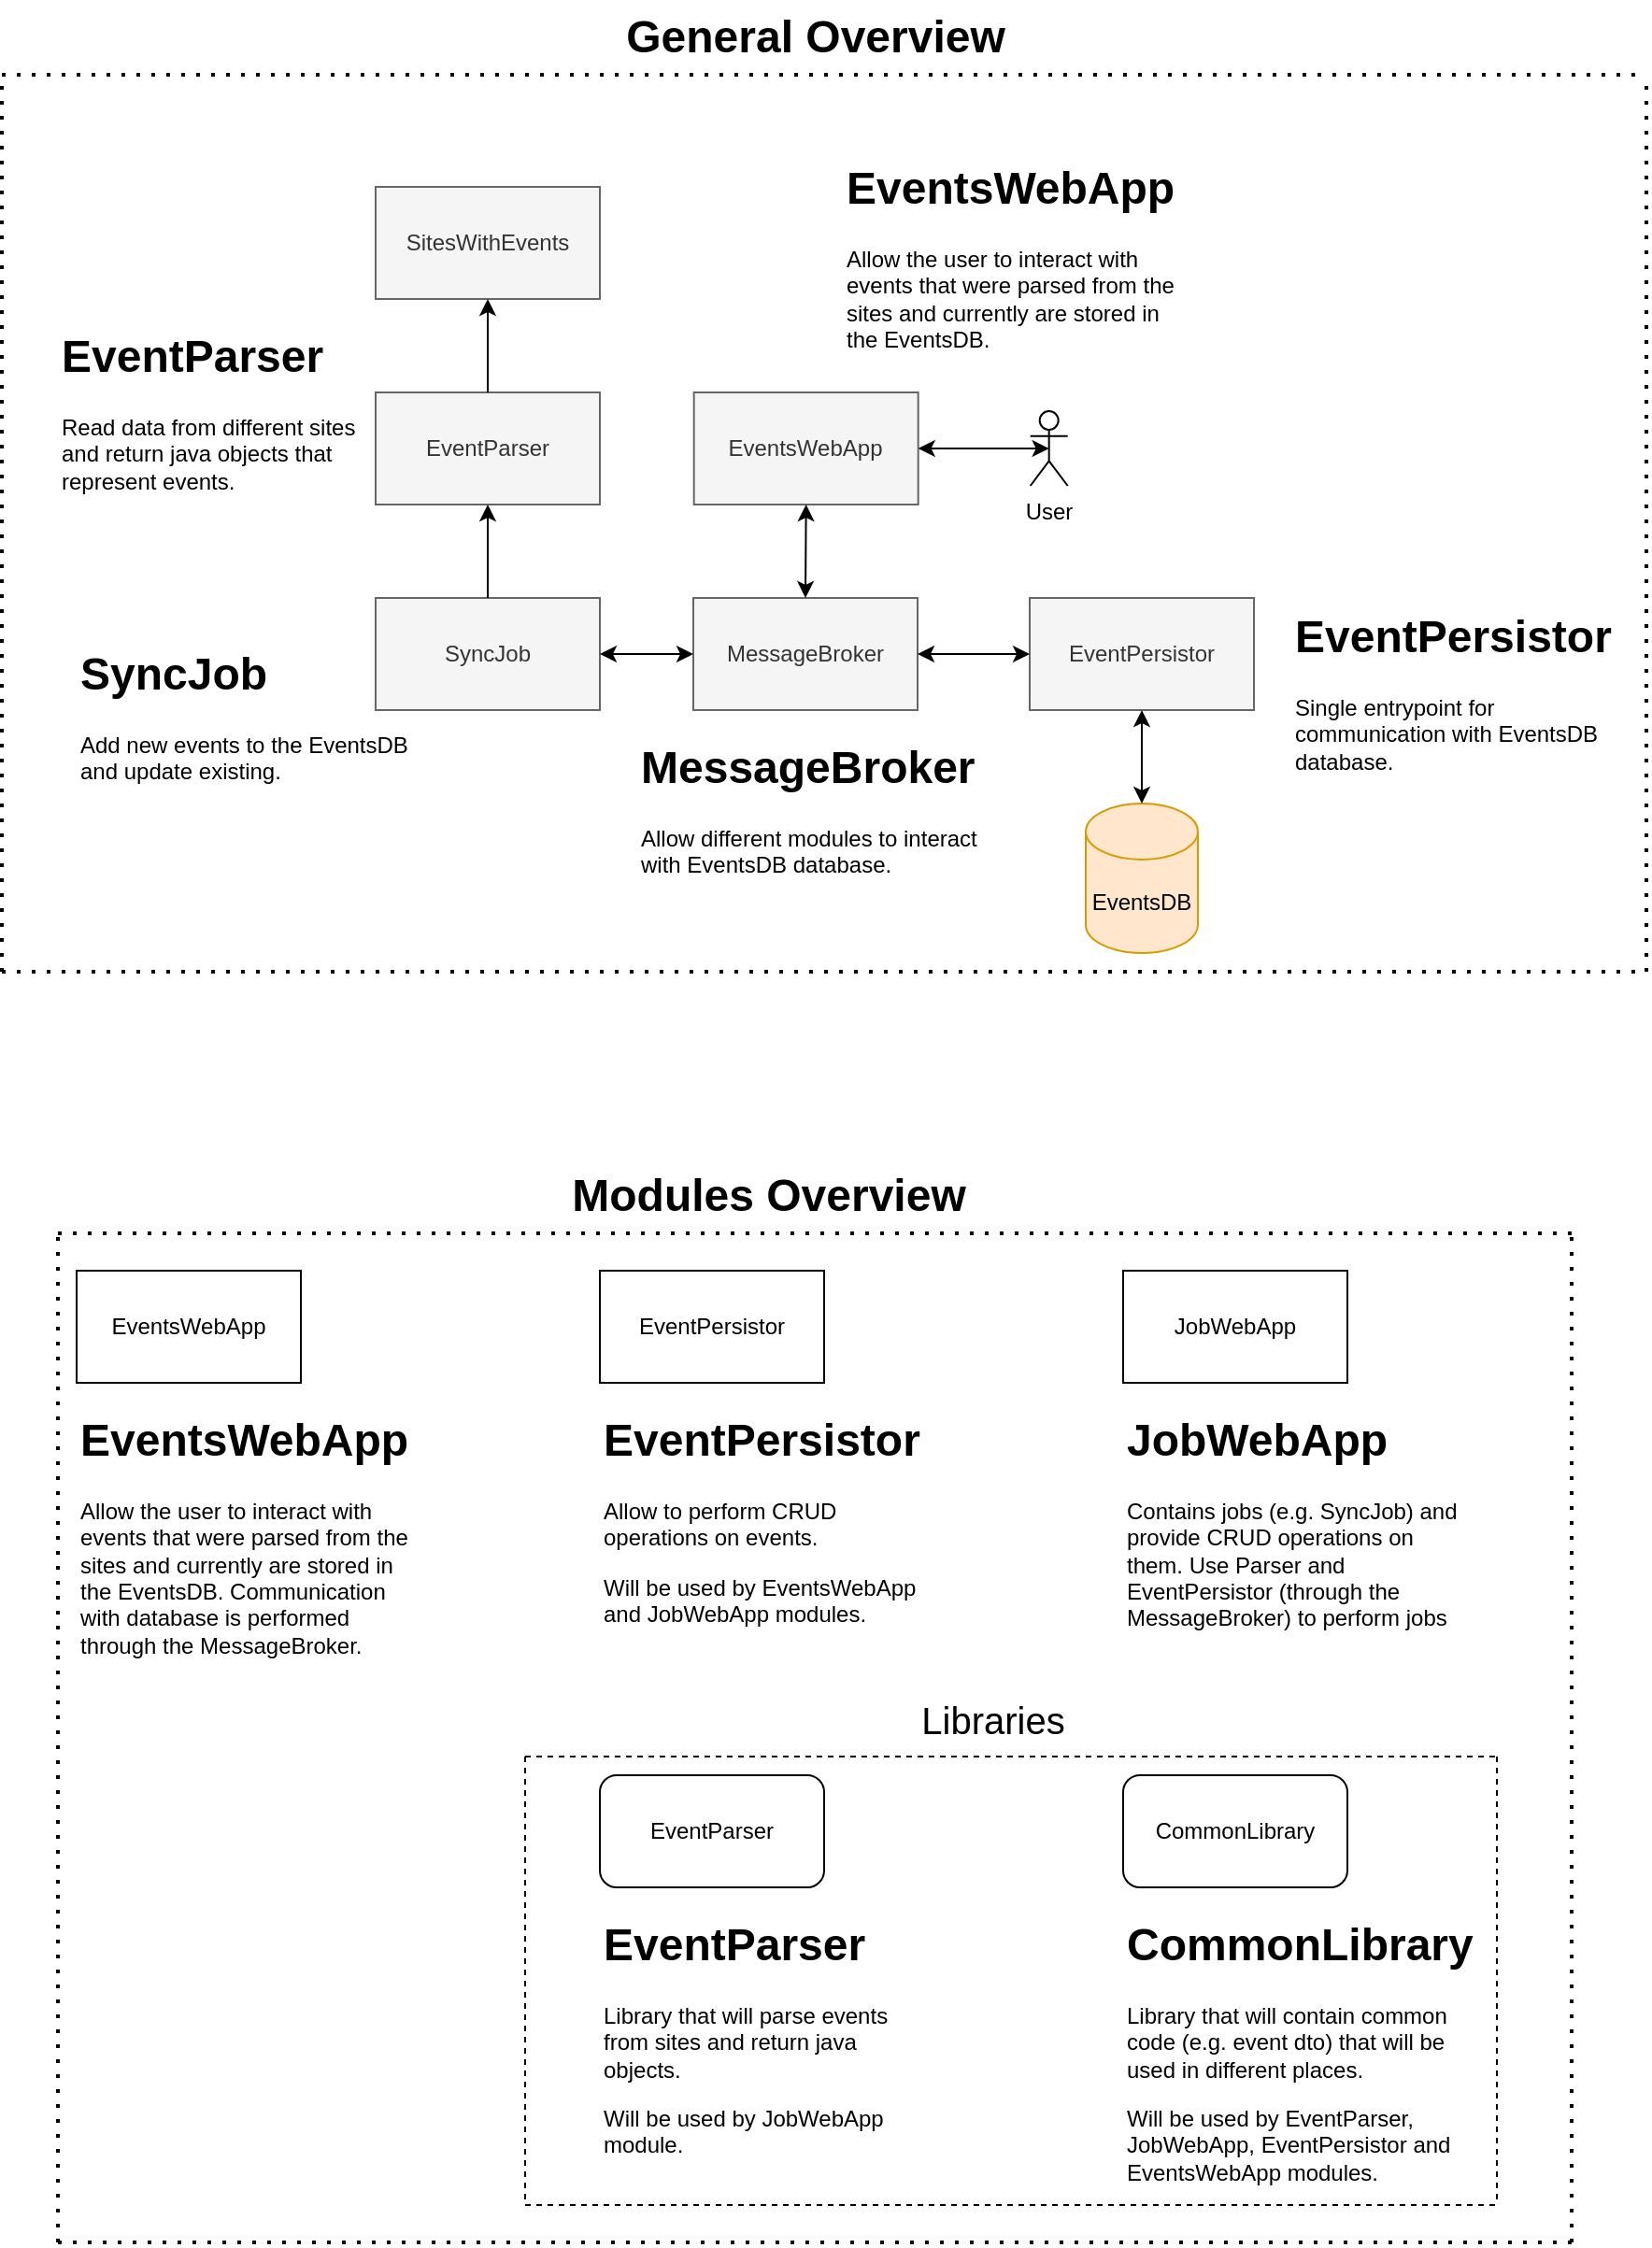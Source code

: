<mxfile version="24.7.17">
  <diagram name="Page-1" id="askcqmGpLFvvpsK-TSI6">
    <mxGraphModel dx="1395" dy="548" grid="1" gridSize="10" guides="1" tooltips="1" connect="1" arrows="1" fold="1" page="0" pageScale="1" pageWidth="850" pageHeight="1100" background="none" math="0" shadow="0">
      <root>
        <mxCell id="0" />
        <mxCell id="1" parent="0" />
        <mxCell id="3Z785U3z34fvLYsswRhT-2" value="EventParser" style="rounded=0;whiteSpace=wrap;html=1;fillColor=#f5f5f5;fontColor=#333333;strokeColor=#666666;" parent="1" vertex="1">
          <mxGeometry x="160" y="210" width="120" height="60" as="geometry" />
        </mxCell>
        <mxCell id="3Z785U3z34fvLYsswRhT-3" value="EventsDB" style="shape=cylinder3;whiteSpace=wrap;html=1;boundedLbl=1;backgroundOutline=1;size=15;fillColor=#ffe6cc;strokeColor=#d79b00;" parent="1" vertex="1">
          <mxGeometry x="540" y="430" width="60" height="80" as="geometry" />
        </mxCell>
        <mxCell id="3Z785U3z34fvLYsswRhT-4" value="MessageBroker" style="rounded=0;whiteSpace=wrap;html=1;fillColor=#f5f5f5;strokeColor=#666666;fontColor=#333333;" parent="1" vertex="1">
          <mxGeometry x="330" y="320" width="120" height="60" as="geometry" />
        </mxCell>
        <mxCell id="3Z785U3z34fvLYsswRhT-7" value="SitesWithEvents" style="rounded=0;whiteSpace=wrap;html=1;fillColor=#f5f5f5;fontColor=#333333;strokeColor=#666666;" parent="1" vertex="1">
          <mxGeometry x="160" y="100" width="120" height="60" as="geometry" />
        </mxCell>
        <mxCell id="3Z785U3z34fvLYsswRhT-8" value="" style="endArrow=classic;html=1;rounded=0;entryX=0.5;entryY=1;entryDx=0;entryDy=0;exitX=0.5;exitY=0;exitDx=0;exitDy=0;" parent="1" source="3Z785U3z34fvLYsswRhT-2" target="3Z785U3z34fvLYsswRhT-7" edge="1">
          <mxGeometry width="50" height="50" relative="1" as="geometry">
            <mxPoint x="350" y="250" as="sourcePoint" />
            <mxPoint x="400" y="200" as="targetPoint" />
          </mxGeometry>
        </mxCell>
        <mxCell id="3Z785U3z34fvLYsswRhT-11" value="SyncJob" style="rounded=0;whiteSpace=wrap;html=1;fillColor=#f5f5f5;fontColor=#333333;strokeColor=#666666;" parent="1" vertex="1">
          <mxGeometry x="160" y="320" width="120" height="60" as="geometry" />
        </mxCell>
        <mxCell id="3Z785U3z34fvLYsswRhT-12" value="" style="endArrow=classic;html=1;rounded=0;entryX=0.5;entryY=1;entryDx=0;entryDy=0;exitX=0.5;exitY=0;exitDx=0;exitDy=0;" parent="1" source="3Z785U3z34fvLYsswRhT-11" target="3Z785U3z34fvLYsswRhT-2" edge="1">
          <mxGeometry width="50" height="50" relative="1" as="geometry">
            <mxPoint x="350" y="250" as="sourcePoint" />
            <mxPoint x="400" y="200" as="targetPoint" />
          </mxGeometry>
        </mxCell>
        <mxCell id="3Z785U3z34fvLYsswRhT-16" value="User" style="shape=umlActor;verticalLabelPosition=bottom;verticalAlign=top;html=1;outlineConnect=0;" parent="1" vertex="1">
          <mxGeometry x="510.34" y="220" width="20" height="40" as="geometry" />
        </mxCell>
        <mxCell id="3Z785U3z34fvLYsswRhT-17" value="EventsWebApp" style="rounded=0;whiteSpace=wrap;html=1;fillColor=#f5f5f5;fontColor=#333333;strokeColor=#666666;" parent="1" vertex="1">
          <mxGeometry x="330.34" y="210" width="120" height="60" as="geometry" />
        </mxCell>
        <mxCell id="3Z785U3z34fvLYsswRhT-29" value="" style="endArrow=classic;startArrow=classic;html=1;rounded=0;entryX=0.5;entryY=0.5;entryDx=0;entryDy=0;entryPerimeter=0;exitX=1;exitY=0.5;exitDx=0;exitDy=0;" parent="1" source="3Z785U3z34fvLYsswRhT-17" target="3Z785U3z34fvLYsswRhT-16" edge="1">
          <mxGeometry width="50" height="50" relative="1" as="geometry">
            <mxPoint x="310.34" y="260" as="sourcePoint" />
            <mxPoint x="360.34" y="210" as="targetPoint" />
          </mxGeometry>
        </mxCell>
        <mxCell id="3Z785U3z34fvLYsswRhT-37" value="&lt;h1 style=&quot;margin-top: 0px;&quot;&gt;EventParser&lt;/h1&gt;&lt;p&gt;Read data from different sites and return java objects that represent events.&lt;br&gt;&lt;/p&gt;" style="text;html=1;whiteSpace=wrap;overflow=hidden;rounded=0;" parent="1" vertex="1">
          <mxGeometry x="-10" y="170" width="180" height="120" as="geometry" />
        </mxCell>
        <mxCell id="3Z785U3z34fvLYsswRhT-38" value="&lt;h1 style=&quot;margin-top: 0px;&quot;&gt;SyncJob&lt;/h1&gt;&lt;p&gt;Add new events to the EventsDB and update existing.&lt;/p&gt;" style="text;html=1;whiteSpace=wrap;overflow=hidden;rounded=0;" parent="1" vertex="1">
          <mxGeometry y="340" width="180" height="120" as="geometry" />
        </mxCell>
        <mxCell id="3Z785U3z34fvLYsswRhT-39" value="&lt;h1 style=&quot;margin-top: 0px;&quot;&gt;EventsWebApp&lt;/h1&gt;&lt;p&gt;Allow the user to interact with events that were parsed from the sites and currently are stored in the EventsDB.&lt;/p&gt;" style="text;html=1;whiteSpace=wrap;overflow=hidden;rounded=0;align=left;labelBackgroundColor=none;" parent="1" vertex="1">
          <mxGeometry x="410" y="80" width="180" height="120" as="geometry" />
        </mxCell>
        <mxCell id="3Z785U3z34fvLYsswRhT-40" value="" style="endArrow=none;dashed=1;html=1;dashPattern=1 3;strokeWidth=2;rounded=0;" parent="1" edge="1">
          <mxGeometry width="50" height="50" relative="1" as="geometry">
            <mxPoint x="840" y="520" as="sourcePoint" />
            <mxPoint x="840" y="40" as="targetPoint" />
          </mxGeometry>
        </mxCell>
        <mxCell id="3Z785U3z34fvLYsswRhT-41" value="" style="endArrow=none;dashed=1;html=1;dashPattern=1 3;strokeWidth=2;rounded=0;" parent="1" edge="1">
          <mxGeometry width="50" height="50" relative="1" as="geometry">
            <mxPoint x="-40" y="520" as="sourcePoint" />
            <mxPoint x="840" y="520" as="targetPoint" />
          </mxGeometry>
        </mxCell>
        <mxCell id="3Z785U3z34fvLYsswRhT-42" value="" style="endArrow=none;dashed=1;html=1;dashPattern=1 3;strokeWidth=2;rounded=0;" parent="1" edge="1">
          <mxGeometry width="50" height="50" relative="1" as="geometry">
            <mxPoint x="-40" y="520" as="sourcePoint" />
            <mxPoint x="-40" y="40" as="targetPoint" />
          </mxGeometry>
        </mxCell>
        <mxCell id="3Z785U3z34fvLYsswRhT-43" value="" style="endArrow=none;dashed=1;html=1;dashPattern=1 3;strokeWidth=2;rounded=0;" parent="1" edge="1">
          <mxGeometry width="50" height="50" relative="1" as="geometry">
            <mxPoint x="-40" y="40" as="sourcePoint" />
            <mxPoint x="840" y="40" as="targetPoint" />
          </mxGeometry>
        </mxCell>
        <mxCell id="3Z785U3z34fvLYsswRhT-45" value="General Overview" style="text;html=1;align=center;verticalAlign=middle;resizable=0;points=[];autosize=1;strokeColor=none;fillColor=none;fontStyle=1;fontSize=24;" parent="1" vertex="1">
          <mxGeometry x="285.17" width="220" height="40" as="geometry" />
        </mxCell>
        <mxCell id="58KRGhokloh4AotRs8Aq-1" value="Modules Overview" style="text;html=1;align=center;verticalAlign=middle;resizable=0;points=[];autosize=1;strokeColor=none;fillColor=none;fontStyle=1;fontSize=24;" parent="1" vertex="1">
          <mxGeometry x="260" y="620" width="220" height="40" as="geometry" />
        </mxCell>
        <mxCell id="58KRGhokloh4AotRs8Aq-2" value="EventsWebApp" style="rounded=0;whiteSpace=wrap;html=1;" parent="1" vertex="1">
          <mxGeometry y="680" width="120" height="60" as="geometry" />
        </mxCell>
        <mxCell id="58KRGhokloh4AotRs8Aq-3" value="JobWebApp" style="rounded=0;whiteSpace=wrap;html=1;" parent="1" vertex="1">
          <mxGeometry x="560" y="680" width="120" height="60" as="geometry" />
        </mxCell>
        <mxCell id="58KRGhokloh4AotRs8Aq-4" value="&lt;h1 style=&quot;margin-top: 0px;&quot;&gt;JobWebApp&lt;/h1&gt;&lt;p&gt;Contains jobs&amp;nbsp;&lt;span style=&quot;background-color: initial;&quot;&gt;(e.g. SyncJob)&amp;nbsp;&lt;/span&gt;&lt;span style=&quot;background-color: initial;&quot;&gt;and provide CRUD operations on them. Use Parser and EventPersistor (through the MessageBroker) to perform jobs related to events (add new, update existing one end etc).&lt;/span&gt;&lt;/p&gt;" style="text;html=1;whiteSpace=wrap;overflow=hidden;rounded=0;" parent="1" vertex="1">
          <mxGeometry x="560" y="750" width="180" height="120" as="geometry" />
        </mxCell>
        <mxCell id="58KRGhokloh4AotRs8Aq-6" value="&lt;h1 style=&quot;margin-top: 0px;&quot;&gt;EventsWebApp&lt;/h1&gt;&lt;p&gt;Allow the user to interact with events that were parsed from the sites and currently are stored in the EventsDB. Communication with database is performed through the MessageBroker.&lt;/p&gt;" style="text;html=1;whiteSpace=wrap;overflow=hidden;rounded=0;align=left;labelBackgroundColor=none;" parent="1" vertex="1">
          <mxGeometry y="750" width="180" height="140" as="geometry" />
        </mxCell>
        <mxCell id="ngcAB32AMKRa3ck-ksib-1" value="EventPersistor" style="rounded=0;whiteSpace=wrap;html=1;fillColor=#f5f5f5;fontColor=#333333;strokeColor=#666666;" parent="1" vertex="1">
          <mxGeometry x="510" y="320" width="120" height="60" as="geometry" />
        </mxCell>
        <mxCell id="ngcAB32AMKRa3ck-ksib-2" value="" style="endArrow=classic;startArrow=classic;html=1;rounded=0;entryX=0.5;entryY=0;entryDx=0;entryDy=0;entryPerimeter=0;exitX=0.5;exitY=1;exitDx=0;exitDy=0;" parent="1" source="ngcAB32AMKRa3ck-ksib-1" target="3Z785U3z34fvLYsswRhT-3" edge="1">
          <mxGeometry width="50" height="50" relative="1" as="geometry">
            <mxPoint x="210" y="370" as="sourcePoint" />
            <mxPoint x="260" y="320" as="targetPoint" />
          </mxGeometry>
        </mxCell>
        <mxCell id="ngcAB32AMKRa3ck-ksib-5" value="" style="endArrow=classic;startArrow=classic;html=1;rounded=0;exitX=1;exitY=0.5;exitDx=0;exitDy=0;entryX=0;entryY=0.5;entryDx=0;entryDy=0;" parent="1" source="3Z785U3z34fvLYsswRhT-11" target="3Z785U3z34fvLYsswRhT-4" edge="1">
          <mxGeometry width="50" height="50" relative="1" as="geometry">
            <mxPoint x="390" y="320" as="sourcePoint" />
            <mxPoint x="440" y="270" as="targetPoint" />
          </mxGeometry>
        </mxCell>
        <mxCell id="ngcAB32AMKRa3ck-ksib-6" value="" style="endArrow=classic;startArrow=classic;html=1;rounded=0;entryX=0.5;entryY=1;entryDx=0;entryDy=0;exitX=0.5;exitY=0;exitDx=0;exitDy=0;" parent="1" source="3Z785U3z34fvLYsswRhT-4" target="3Z785U3z34fvLYsswRhT-17" edge="1">
          <mxGeometry width="50" height="50" relative="1" as="geometry">
            <mxPoint x="390" y="320" as="sourcePoint" />
            <mxPoint x="440" y="270" as="targetPoint" />
          </mxGeometry>
        </mxCell>
        <mxCell id="ngcAB32AMKRa3ck-ksib-7" value="" style="endArrow=classic;startArrow=classic;html=1;rounded=0;entryX=0;entryY=0.5;entryDx=0;entryDy=0;exitX=1;exitY=0.5;exitDx=0;exitDy=0;" parent="1" source="3Z785U3z34fvLYsswRhT-4" target="ngcAB32AMKRa3ck-ksib-1" edge="1">
          <mxGeometry width="50" height="50" relative="1" as="geometry">
            <mxPoint x="390" y="320" as="sourcePoint" />
            <mxPoint x="440" y="270" as="targetPoint" />
          </mxGeometry>
        </mxCell>
        <mxCell id="ngcAB32AMKRa3ck-ksib-8" value="&lt;h1 style=&quot;margin-top: 0px;&quot;&gt;EventPersistor&lt;/h1&gt;&lt;p&gt;Single entrypoint for communication with EventsDB database.&lt;/p&gt;" style="text;html=1;whiteSpace=wrap;overflow=hidden;rounded=0;align=left;labelBackgroundColor=none;" parent="1" vertex="1">
          <mxGeometry x="650" y="320" width="180" height="120" as="geometry" />
        </mxCell>
        <mxCell id="ngcAB32AMKRa3ck-ksib-9" value="&lt;h1 style=&quot;margin-top: 0px;&quot;&gt;MessageBroker&lt;/h1&gt;&lt;p&gt;Allow different modules to interact with EventsDB database.&lt;/p&gt;" style="text;html=1;whiteSpace=wrap;overflow=hidden;rounded=0;align=left;labelBackgroundColor=none;" parent="1" vertex="1">
          <mxGeometry x="300.34" y="390" width="189.66" height="120" as="geometry" />
        </mxCell>
        <mxCell id="ngcAB32AMKRa3ck-ksib-10" value="EventPersistor" style="rounded=0;whiteSpace=wrap;html=1;" parent="1" vertex="1">
          <mxGeometry x="280" y="680" width="120" height="60" as="geometry" />
        </mxCell>
        <mxCell id="ngcAB32AMKRa3ck-ksib-11" value="&lt;h1 style=&quot;margin-top: 0px;&quot;&gt;EventPersistor&lt;/h1&gt;&lt;p&gt;Allow to perform CRUD operations on events.&lt;/p&gt;&lt;p&gt;Will be used by EventsWebApp and JobWebApp modules.&lt;/p&gt;" style="text;html=1;whiteSpace=wrap;overflow=hidden;rounded=0;" parent="1" vertex="1">
          <mxGeometry x="280" y="750" width="180" height="130" as="geometry" />
        </mxCell>
        <mxCell id="ngcAB32AMKRa3ck-ksib-14" value="EventParser" style="rounded=1;whiteSpace=wrap;html=1;" parent="1" vertex="1">
          <mxGeometry x="280" y="950" width="120" height="60" as="geometry" />
        </mxCell>
        <mxCell id="ngcAB32AMKRa3ck-ksib-15" value="&lt;h1 style=&quot;margin-top: 0px;&quot;&gt;EventParser&lt;/h1&gt;&lt;p&gt;Library that will parse events from sites and return java objects.&lt;/p&gt;&lt;p&gt;Will be used by JobWebApp module.&lt;/p&gt;" style="text;html=1;whiteSpace=wrap;overflow=hidden;rounded=0;" parent="1" vertex="1">
          <mxGeometry x="280" y="1020" width="180" height="140" as="geometry" />
        </mxCell>
        <mxCell id="ngcAB32AMKRa3ck-ksib-16" value="CommonLibrary" style="rounded=1;whiteSpace=wrap;html=1;" parent="1" vertex="1">
          <mxGeometry x="560" y="950" width="120" height="60" as="geometry" />
        </mxCell>
        <mxCell id="ngcAB32AMKRa3ck-ksib-17" value="&lt;h1 style=&quot;margin-top: 0px;&quot;&gt;CommonLibrary&lt;/h1&gt;&lt;p&gt;Library that will contain common code (e.g. event dto) that will be used in different places.&lt;/p&gt;&lt;p&gt;Will be used by EventParser, JobWebApp, EventPersistor and EventsWebApp modules.&lt;/p&gt;" style="text;html=1;whiteSpace=wrap;overflow=hidden;rounded=0;" parent="1" vertex="1">
          <mxGeometry x="560" y="1020" width="190" height="150" as="geometry" />
        </mxCell>
        <mxCell id="ngcAB32AMKRa3ck-ksib-21" value="" style="endArrow=none;dashed=1;html=1;dashPattern=1 3;strokeWidth=2;rounded=0;" parent="1" edge="1">
          <mxGeometry width="50" height="50" relative="1" as="geometry">
            <mxPoint x="-10" y="1200" as="sourcePoint" />
            <mxPoint x="-10" y="660" as="targetPoint" />
          </mxGeometry>
        </mxCell>
        <mxCell id="ngcAB32AMKRa3ck-ksib-22" value="" style="endArrow=none;dashed=1;html=1;dashPattern=1 3;strokeWidth=2;rounded=0;" parent="1" edge="1">
          <mxGeometry width="50" height="50" relative="1" as="geometry">
            <mxPoint x="-10" y="660" as="sourcePoint" />
            <mxPoint x="800" y="660" as="targetPoint" />
          </mxGeometry>
        </mxCell>
        <mxCell id="ngcAB32AMKRa3ck-ksib-23" value="" style="endArrow=none;dashed=1;html=1;dashPattern=1 3;strokeWidth=2;rounded=0;" parent="1" edge="1">
          <mxGeometry width="50" height="50" relative="1" as="geometry">
            <mxPoint x="-10" y="1200" as="sourcePoint" />
            <mxPoint x="800" y="1200" as="targetPoint" />
          </mxGeometry>
        </mxCell>
        <mxCell id="ngcAB32AMKRa3ck-ksib-24" value="" style="endArrow=none;dashed=1;html=1;dashPattern=1 3;strokeWidth=2;rounded=0;" parent="1" edge="1">
          <mxGeometry width="50" height="50" relative="1" as="geometry">
            <mxPoint x="800" y="1200" as="sourcePoint" />
            <mxPoint x="800" y="660" as="targetPoint" />
          </mxGeometry>
        </mxCell>
        <mxCell id="ngcAB32AMKRa3ck-ksib-25" value="" style="endArrow=none;dashed=1;html=1;rounded=0;" parent="1" edge="1">
          <mxGeometry width="50" height="50" relative="1" as="geometry">
            <mxPoint x="240" y="940" as="sourcePoint" />
            <mxPoint x="760" y="940" as="targetPoint" />
          </mxGeometry>
        </mxCell>
        <mxCell id="ngcAB32AMKRa3ck-ksib-27" value="" style="endArrow=none;dashed=1;html=1;rounded=0;" parent="1" edge="1">
          <mxGeometry width="50" height="50" relative="1" as="geometry">
            <mxPoint x="240" y="940" as="sourcePoint" />
            <mxPoint x="240" y="1180" as="targetPoint" />
          </mxGeometry>
        </mxCell>
        <mxCell id="ngcAB32AMKRa3ck-ksib-28" value="" style="endArrow=none;dashed=1;html=1;rounded=0;" parent="1" edge="1">
          <mxGeometry width="50" height="50" relative="1" as="geometry">
            <mxPoint x="240" y="1180" as="sourcePoint" />
            <mxPoint x="760" y="1180" as="targetPoint" />
          </mxGeometry>
        </mxCell>
        <mxCell id="ngcAB32AMKRa3ck-ksib-29" value="" style="endArrow=none;dashed=1;html=1;rounded=0;" parent="1" edge="1">
          <mxGeometry width="50" height="50" relative="1" as="geometry">
            <mxPoint x="760" y="940" as="sourcePoint" />
            <mxPoint x="760" y="1180" as="targetPoint" />
          </mxGeometry>
        </mxCell>
        <mxCell id="ngcAB32AMKRa3ck-ksib-30" value="&lt;span style=&quot;font-weight: normal;&quot;&gt;&lt;font style=&quot;font-size: 20px;&quot;&gt;Libraries&lt;/font&gt;&lt;/span&gt;" style="text;html=1;align=center;verticalAlign=middle;resizable=0;points=[];autosize=1;strokeColor=none;fillColor=none;fontStyle=1;fontSize=24;" parent="1" vertex="1">
          <mxGeometry x="440" y="900" width="100" height="40" as="geometry" />
        </mxCell>
      </root>
    </mxGraphModel>
  </diagram>
</mxfile>
